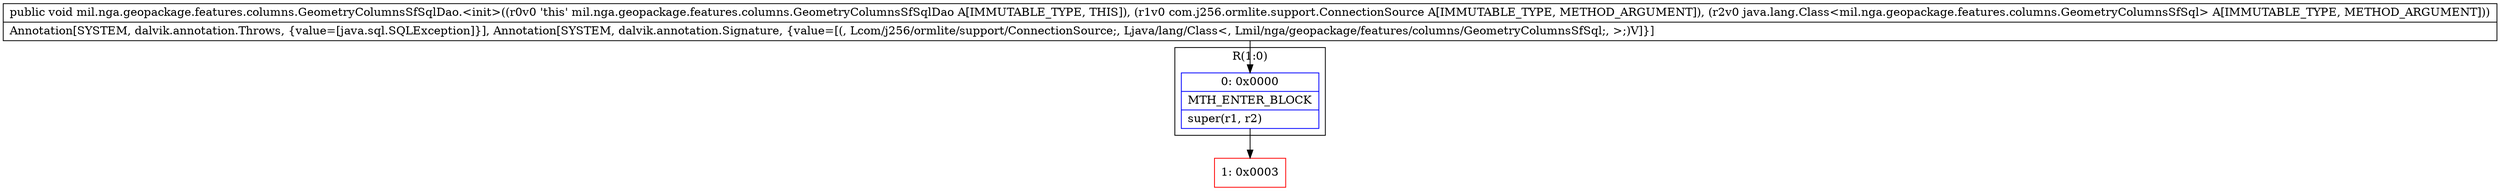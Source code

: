 digraph "CFG formil.nga.geopackage.features.columns.GeometryColumnsSfSqlDao.\<init\>(Lcom\/j256\/ormlite\/support\/ConnectionSource;Ljava\/lang\/Class;)V" {
subgraph cluster_Region_393607029 {
label = "R(1:0)";
node [shape=record,color=blue];
Node_0 [shape=record,label="{0\:\ 0x0000|MTH_ENTER_BLOCK\l|super(r1, r2)\l}"];
}
Node_1 [shape=record,color=red,label="{1\:\ 0x0003}"];
MethodNode[shape=record,label="{public void mil.nga.geopackage.features.columns.GeometryColumnsSfSqlDao.\<init\>((r0v0 'this' mil.nga.geopackage.features.columns.GeometryColumnsSfSqlDao A[IMMUTABLE_TYPE, THIS]), (r1v0 com.j256.ormlite.support.ConnectionSource A[IMMUTABLE_TYPE, METHOD_ARGUMENT]), (r2v0 java.lang.Class\<mil.nga.geopackage.features.columns.GeometryColumnsSfSql\> A[IMMUTABLE_TYPE, METHOD_ARGUMENT]))  | Annotation[SYSTEM, dalvik.annotation.Throws, \{value=[java.sql.SQLException]\}], Annotation[SYSTEM, dalvik.annotation.Signature, \{value=[(, Lcom\/j256\/ormlite\/support\/ConnectionSource;, Ljava\/lang\/Class\<, Lmil\/nga\/geopackage\/features\/columns\/GeometryColumnsSfSql;, \>;)V]\}]\l}"];
MethodNode -> Node_0;
Node_0 -> Node_1;
}

